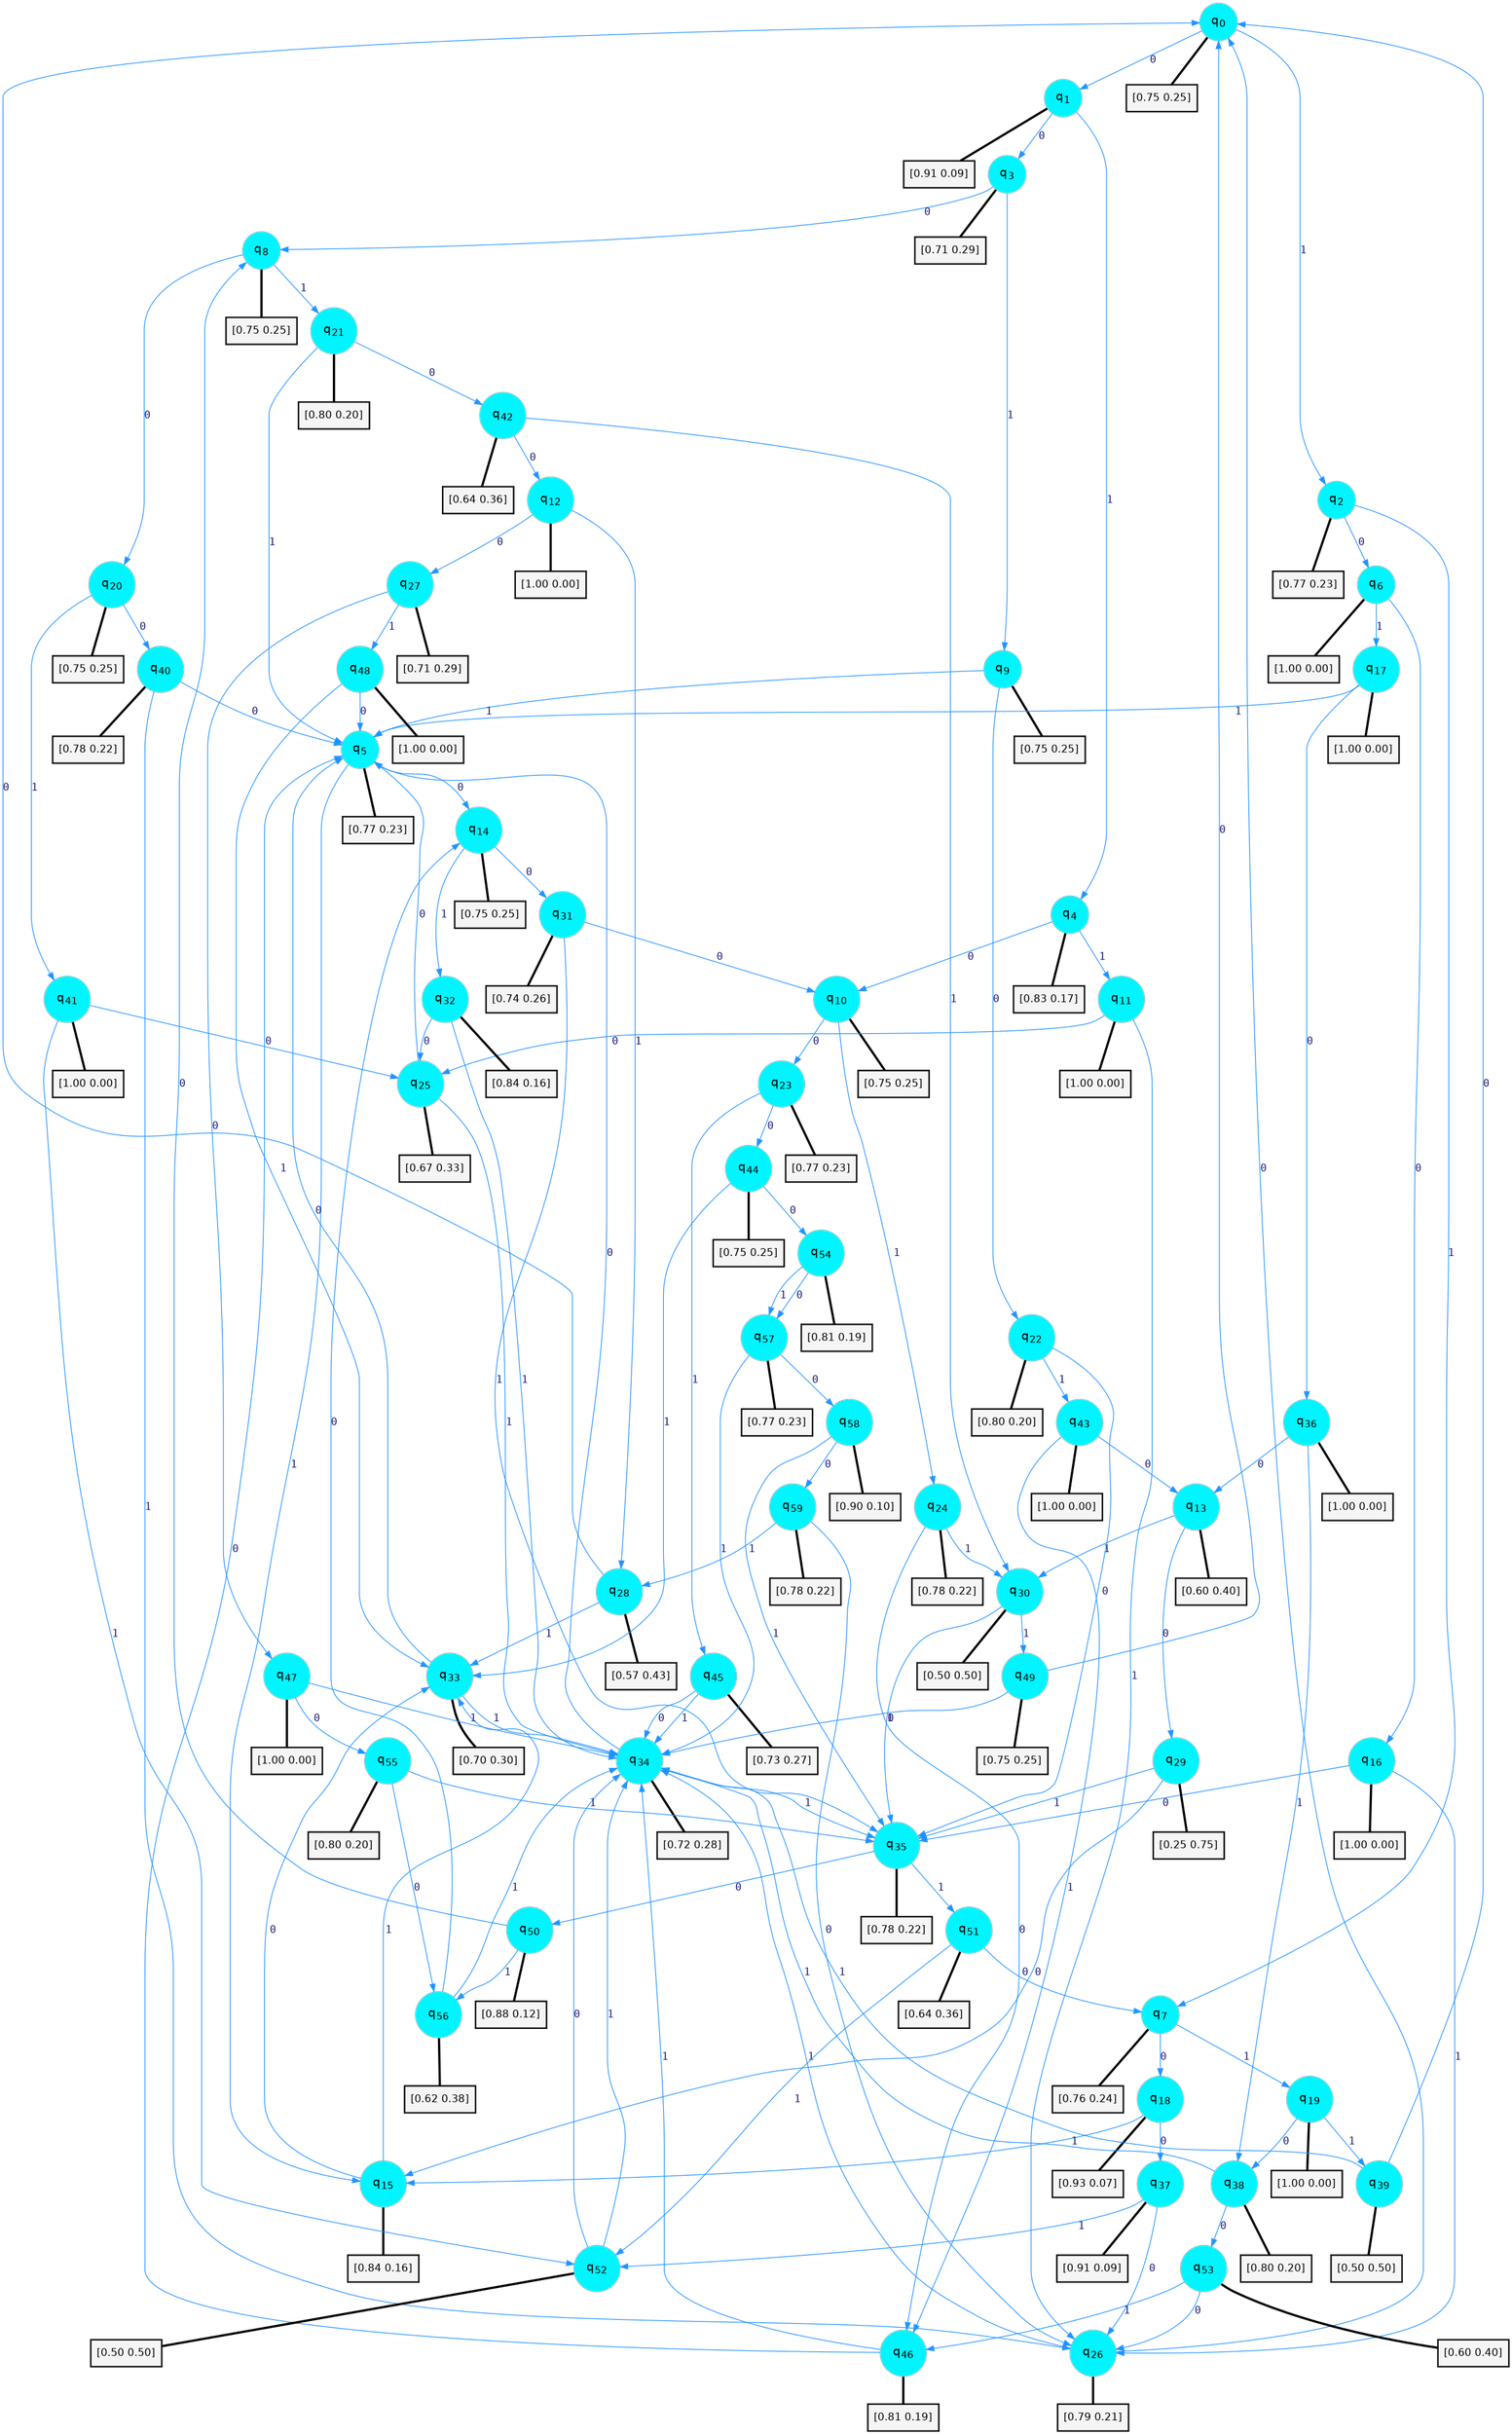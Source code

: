 digraph G {
graph [
bgcolor=transparent, dpi=300, rankdir=TD, size="40,25"];
node [
color=gray, fillcolor=turquoise1, fontcolor=black, fontname=Helvetica, fontsize=16, fontweight=bold, shape=circle, style=filled];
edge [
arrowsize=1, color=dodgerblue1, fontcolor=midnightblue, fontname=courier, fontweight=bold, penwidth=1, style=solid, weight=20];
0[label=<q<SUB>0</SUB>>];
1[label=<q<SUB>1</SUB>>];
2[label=<q<SUB>2</SUB>>];
3[label=<q<SUB>3</SUB>>];
4[label=<q<SUB>4</SUB>>];
5[label=<q<SUB>5</SUB>>];
6[label=<q<SUB>6</SUB>>];
7[label=<q<SUB>7</SUB>>];
8[label=<q<SUB>8</SUB>>];
9[label=<q<SUB>9</SUB>>];
10[label=<q<SUB>10</SUB>>];
11[label=<q<SUB>11</SUB>>];
12[label=<q<SUB>12</SUB>>];
13[label=<q<SUB>13</SUB>>];
14[label=<q<SUB>14</SUB>>];
15[label=<q<SUB>15</SUB>>];
16[label=<q<SUB>16</SUB>>];
17[label=<q<SUB>17</SUB>>];
18[label=<q<SUB>18</SUB>>];
19[label=<q<SUB>19</SUB>>];
20[label=<q<SUB>20</SUB>>];
21[label=<q<SUB>21</SUB>>];
22[label=<q<SUB>22</SUB>>];
23[label=<q<SUB>23</SUB>>];
24[label=<q<SUB>24</SUB>>];
25[label=<q<SUB>25</SUB>>];
26[label=<q<SUB>26</SUB>>];
27[label=<q<SUB>27</SUB>>];
28[label=<q<SUB>28</SUB>>];
29[label=<q<SUB>29</SUB>>];
30[label=<q<SUB>30</SUB>>];
31[label=<q<SUB>31</SUB>>];
32[label=<q<SUB>32</SUB>>];
33[label=<q<SUB>33</SUB>>];
34[label=<q<SUB>34</SUB>>];
35[label=<q<SUB>35</SUB>>];
36[label=<q<SUB>36</SUB>>];
37[label=<q<SUB>37</SUB>>];
38[label=<q<SUB>38</SUB>>];
39[label=<q<SUB>39</SUB>>];
40[label=<q<SUB>40</SUB>>];
41[label=<q<SUB>41</SUB>>];
42[label=<q<SUB>42</SUB>>];
43[label=<q<SUB>43</SUB>>];
44[label=<q<SUB>44</SUB>>];
45[label=<q<SUB>45</SUB>>];
46[label=<q<SUB>46</SUB>>];
47[label=<q<SUB>47</SUB>>];
48[label=<q<SUB>48</SUB>>];
49[label=<q<SUB>49</SUB>>];
50[label=<q<SUB>50</SUB>>];
51[label=<q<SUB>51</SUB>>];
52[label=<q<SUB>52</SUB>>];
53[label=<q<SUB>53</SUB>>];
54[label=<q<SUB>54</SUB>>];
55[label=<q<SUB>55</SUB>>];
56[label=<q<SUB>56</SUB>>];
57[label=<q<SUB>57</SUB>>];
58[label=<q<SUB>58</SUB>>];
59[label=<q<SUB>59</SUB>>];
60[label="[0.75 0.25]", shape=box,fontcolor=black, fontname=Helvetica, fontsize=14, penwidth=2, fillcolor=whitesmoke,color=black];
61[label="[0.91 0.09]", shape=box,fontcolor=black, fontname=Helvetica, fontsize=14, penwidth=2, fillcolor=whitesmoke,color=black];
62[label="[0.77 0.23]", shape=box,fontcolor=black, fontname=Helvetica, fontsize=14, penwidth=2, fillcolor=whitesmoke,color=black];
63[label="[0.71 0.29]", shape=box,fontcolor=black, fontname=Helvetica, fontsize=14, penwidth=2, fillcolor=whitesmoke,color=black];
64[label="[0.83 0.17]", shape=box,fontcolor=black, fontname=Helvetica, fontsize=14, penwidth=2, fillcolor=whitesmoke,color=black];
65[label="[0.77 0.23]", shape=box,fontcolor=black, fontname=Helvetica, fontsize=14, penwidth=2, fillcolor=whitesmoke,color=black];
66[label="[1.00 0.00]", shape=box,fontcolor=black, fontname=Helvetica, fontsize=14, penwidth=2, fillcolor=whitesmoke,color=black];
67[label="[0.76 0.24]", shape=box,fontcolor=black, fontname=Helvetica, fontsize=14, penwidth=2, fillcolor=whitesmoke,color=black];
68[label="[0.75 0.25]", shape=box,fontcolor=black, fontname=Helvetica, fontsize=14, penwidth=2, fillcolor=whitesmoke,color=black];
69[label="[0.75 0.25]", shape=box,fontcolor=black, fontname=Helvetica, fontsize=14, penwidth=2, fillcolor=whitesmoke,color=black];
70[label="[0.75 0.25]", shape=box,fontcolor=black, fontname=Helvetica, fontsize=14, penwidth=2, fillcolor=whitesmoke,color=black];
71[label="[1.00 0.00]", shape=box,fontcolor=black, fontname=Helvetica, fontsize=14, penwidth=2, fillcolor=whitesmoke,color=black];
72[label="[1.00 0.00]", shape=box,fontcolor=black, fontname=Helvetica, fontsize=14, penwidth=2, fillcolor=whitesmoke,color=black];
73[label="[0.60 0.40]", shape=box,fontcolor=black, fontname=Helvetica, fontsize=14, penwidth=2, fillcolor=whitesmoke,color=black];
74[label="[0.75 0.25]", shape=box,fontcolor=black, fontname=Helvetica, fontsize=14, penwidth=2, fillcolor=whitesmoke,color=black];
75[label="[0.84 0.16]", shape=box,fontcolor=black, fontname=Helvetica, fontsize=14, penwidth=2, fillcolor=whitesmoke,color=black];
76[label="[1.00 0.00]", shape=box,fontcolor=black, fontname=Helvetica, fontsize=14, penwidth=2, fillcolor=whitesmoke,color=black];
77[label="[1.00 0.00]", shape=box,fontcolor=black, fontname=Helvetica, fontsize=14, penwidth=2, fillcolor=whitesmoke,color=black];
78[label="[0.93 0.07]", shape=box,fontcolor=black, fontname=Helvetica, fontsize=14, penwidth=2, fillcolor=whitesmoke,color=black];
79[label="[1.00 0.00]", shape=box,fontcolor=black, fontname=Helvetica, fontsize=14, penwidth=2, fillcolor=whitesmoke,color=black];
80[label="[0.75 0.25]", shape=box,fontcolor=black, fontname=Helvetica, fontsize=14, penwidth=2, fillcolor=whitesmoke,color=black];
81[label="[0.80 0.20]", shape=box,fontcolor=black, fontname=Helvetica, fontsize=14, penwidth=2, fillcolor=whitesmoke,color=black];
82[label="[0.80 0.20]", shape=box,fontcolor=black, fontname=Helvetica, fontsize=14, penwidth=2, fillcolor=whitesmoke,color=black];
83[label="[0.77 0.23]", shape=box,fontcolor=black, fontname=Helvetica, fontsize=14, penwidth=2, fillcolor=whitesmoke,color=black];
84[label="[0.78 0.22]", shape=box,fontcolor=black, fontname=Helvetica, fontsize=14, penwidth=2, fillcolor=whitesmoke,color=black];
85[label="[0.67 0.33]", shape=box,fontcolor=black, fontname=Helvetica, fontsize=14, penwidth=2, fillcolor=whitesmoke,color=black];
86[label="[0.79 0.21]", shape=box,fontcolor=black, fontname=Helvetica, fontsize=14, penwidth=2, fillcolor=whitesmoke,color=black];
87[label="[0.71 0.29]", shape=box,fontcolor=black, fontname=Helvetica, fontsize=14, penwidth=2, fillcolor=whitesmoke,color=black];
88[label="[0.57 0.43]", shape=box,fontcolor=black, fontname=Helvetica, fontsize=14, penwidth=2, fillcolor=whitesmoke,color=black];
89[label="[0.25 0.75]", shape=box,fontcolor=black, fontname=Helvetica, fontsize=14, penwidth=2, fillcolor=whitesmoke,color=black];
90[label="[0.50 0.50]", shape=box,fontcolor=black, fontname=Helvetica, fontsize=14, penwidth=2, fillcolor=whitesmoke,color=black];
91[label="[0.74 0.26]", shape=box,fontcolor=black, fontname=Helvetica, fontsize=14, penwidth=2, fillcolor=whitesmoke,color=black];
92[label="[0.84 0.16]", shape=box,fontcolor=black, fontname=Helvetica, fontsize=14, penwidth=2, fillcolor=whitesmoke,color=black];
93[label="[0.70 0.30]", shape=box,fontcolor=black, fontname=Helvetica, fontsize=14, penwidth=2, fillcolor=whitesmoke,color=black];
94[label="[0.72 0.28]", shape=box,fontcolor=black, fontname=Helvetica, fontsize=14, penwidth=2, fillcolor=whitesmoke,color=black];
95[label="[0.78 0.22]", shape=box,fontcolor=black, fontname=Helvetica, fontsize=14, penwidth=2, fillcolor=whitesmoke,color=black];
96[label="[1.00 0.00]", shape=box,fontcolor=black, fontname=Helvetica, fontsize=14, penwidth=2, fillcolor=whitesmoke,color=black];
97[label="[0.91 0.09]", shape=box,fontcolor=black, fontname=Helvetica, fontsize=14, penwidth=2, fillcolor=whitesmoke,color=black];
98[label="[0.80 0.20]", shape=box,fontcolor=black, fontname=Helvetica, fontsize=14, penwidth=2, fillcolor=whitesmoke,color=black];
99[label="[0.50 0.50]", shape=box,fontcolor=black, fontname=Helvetica, fontsize=14, penwidth=2, fillcolor=whitesmoke,color=black];
100[label="[0.78 0.22]", shape=box,fontcolor=black, fontname=Helvetica, fontsize=14, penwidth=2, fillcolor=whitesmoke,color=black];
101[label="[1.00 0.00]", shape=box,fontcolor=black, fontname=Helvetica, fontsize=14, penwidth=2, fillcolor=whitesmoke,color=black];
102[label="[0.64 0.36]", shape=box,fontcolor=black, fontname=Helvetica, fontsize=14, penwidth=2, fillcolor=whitesmoke,color=black];
103[label="[1.00 0.00]", shape=box,fontcolor=black, fontname=Helvetica, fontsize=14, penwidth=2, fillcolor=whitesmoke,color=black];
104[label="[0.75 0.25]", shape=box,fontcolor=black, fontname=Helvetica, fontsize=14, penwidth=2, fillcolor=whitesmoke,color=black];
105[label="[0.73 0.27]", shape=box,fontcolor=black, fontname=Helvetica, fontsize=14, penwidth=2, fillcolor=whitesmoke,color=black];
106[label="[0.81 0.19]", shape=box,fontcolor=black, fontname=Helvetica, fontsize=14, penwidth=2, fillcolor=whitesmoke,color=black];
107[label="[1.00 0.00]", shape=box,fontcolor=black, fontname=Helvetica, fontsize=14, penwidth=2, fillcolor=whitesmoke,color=black];
108[label="[1.00 0.00]", shape=box,fontcolor=black, fontname=Helvetica, fontsize=14, penwidth=2, fillcolor=whitesmoke,color=black];
109[label="[0.75 0.25]", shape=box,fontcolor=black, fontname=Helvetica, fontsize=14, penwidth=2, fillcolor=whitesmoke,color=black];
110[label="[0.88 0.12]", shape=box,fontcolor=black, fontname=Helvetica, fontsize=14, penwidth=2, fillcolor=whitesmoke,color=black];
111[label="[0.64 0.36]", shape=box,fontcolor=black, fontname=Helvetica, fontsize=14, penwidth=2, fillcolor=whitesmoke,color=black];
112[label="[0.50 0.50]", shape=box,fontcolor=black, fontname=Helvetica, fontsize=14, penwidth=2, fillcolor=whitesmoke,color=black];
113[label="[0.60 0.40]", shape=box,fontcolor=black, fontname=Helvetica, fontsize=14, penwidth=2, fillcolor=whitesmoke,color=black];
114[label="[0.81 0.19]", shape=box,fontcolor=black, fontname=Helvetica, fontsize=14, penwidth=2, fillcolor=whitesmoke,color=black];
115[label="[0.80 0.20]", shape=box,fontcolor=black, fontname=Helvetica, fontsize=14, penwidth=2, fillcolor=whitesmoke,color=black];
116[label="[0.62 0.38]", shape=box,fontcolor=black, fontname=Helvetica, fontsize=14, penwidth=2, fillcolor=whitesmoke,color=black];
117[label="[0.77 0.23]", shape=box,fontcolor=black, fontname=Helvetica, fontsize=14, penwidth=2, fillcolor=whitesmoke,color=black];
118[label="[0.90 0.10]", shape=box,fontcolor=black, fontname=Helvetica, fontsize=14, penwidth=2, fillcolor=whitesmoke,color=black];
119[label="[0.78 0.22]", shape=box,fontcolor=black, fontname=Helvetica, fontsize=14, penwidth=2, fillcolor=whitesmoke,color=black];
0->1 [label=0];
0->2 [label=1];
0->60 [arrowhead=none, penwidth=3,color=black];
1->3 [label=0];
1->4 [label=1];
1->61 [arrowhead=none, penwidth=3,color=black];
2->6 [label=0];
2->7 [label=1];
2->62 [arrowhead=none, penwidth=3,color=black];
3->8 [label=0];
3->9 [label=1];
3->63 [arrowhead=none, penwidth=3,color=black];
4->10 [label=0];
4->11 [label=1];
4->64 [arrowhead=none, penwidth=3,color=black];
5->14 [label=0];
5->15 [label=1];
5->65 [arrowhead=none, penwidth=3,color=black];
6->16 [label=0];
6->17 [label=1];
6->66 [arrowhead=none, penwidth=3,color=black];
7->18 [label=0];
7->19 [label=1];
7->67 [arrowhead=none, penwidth=3,color=black];
8->20 [label=0];
8->21 [label=1];
8->68 [arrowhead=none, penwidth=3,color=black];
9->22 [label=0];
9->5 [label=1];
9->69 [arrowhead=none, penwidth=3,color=black];
10->23 [label=0];
10->24 [label=1];
10->70 [arrowhead=none, penwidth=3,color=black];
11->25 [label=0];
11->26 [label=1];
11->71 [arrowhead=none, penwidth=3,color=black];
12->27 [label=0];
12->28 [label=1];
12->72 [arrowhead=none, penwidth=3,color=black];
13->29 [label=0];
13->30 [label=1];
13->73 [arrowhead=none, penwidth=3,color=black];
14->31 [label=0];
14->32 [label=1];
14->74 [arrowhead=none, penwidth=3,color=black];
15->33 [label=0];
15->33 [label=1];
15->75 [arrowhead=none, penwidth=3,color=black];
16->35 [label=0];
16->26 [label=1];
16->76 [arrowhead=none, penwidth=3,color=black];
17->36 [label=0];
17->5 [label=1];
17->77 [arrowhead=none, penwidth=3,color=black];
18->37 [label=0];
18->15 [label=1];
18->78 [arrowhead=none, penwidth=3,color=black];
19->38 [label=0];
19->39 [label=1];
19->79 [arrowhead=none, penwidth=3,color=black];
20->40 [label=0];
20->41 [label=1];
20->80 [arrowhead=none, penwidth=3,color=black];
21->42 [label=0];
21->5 [label=1];
21->81 [arrowhead=none, penwidth=3,color=black];
22->35 [label=0];
22->43 [label=1];
22->82 [arrowhead=none, penwidth=3,color=black];
23->44 [label=0];
23->45 [label=1];
23->83 [arrowhead=none, penwidth=3,color=black];
24->46 [label=0];
24->30 [label=1];
24->84 [arrowhead=none, penwidth=3,color=black];
25->5 [label=0];
25->34 [label=1];
25->85 [arrowhead=none, penwidth=3,color=black];
26->0 [label=0];
26->34 [label=1];
26->86 [arrowhead=none, penwidth=3,color=black];
27->47 [label=0];
27->48 [label=1];
27->87 [arrowhead=none, penwidth=3,color=black];
28->0 [label=0];
28->33 [label=1];
28->88 [arrowhead=none, penwidth=3,color=black];
29->15 [label=0];
29->35 [label=1];
29->89 [arrowhead=none, penwidth=3,color=black];
30->35 [label=0];
30->49 [label=1];
30->90 [arrowhead=none, penwidth=3,color=black];
31->10 [label=0];
31->35 [label=1];
31->91 [arrowhead=none, penwidth=3,color=black];
32->25 [label=0];
32->34 [label=1];
32->92 [arrowhead=none, penwidth=3,color=black];
33->5 [label=0];
33->34 [label=1];
33->93 [arrowhead=none, penwidth=3,color=black];
34->5 [label=0];
34->35 [label=1];
34->94 [arrowhead=none, penwidth=3,color=black];
35->50 [label=0];
35->51 [label=1];
35->95 [arrowhead=none, penwidth=3,color=black];
36->13 [label=0];
36->38 [label=1];
36->96 [arrowhead=none, penwidth=3,color=black];
37->26 [label=0];
37->52 [label=1];
37->97 [arrowhead=none, penwidth=3,color=black];
38->53 [label=0];
38->34 [label=1];
38->98 [arrowhead=none, penwidth=3,color=black];
39->0 [label=0];
39->34 [label=1];
39->99 [arrowhead=none, penwidth=3,color=black];
40->5 [label=0];
40->26 [label=1];
40->100 [arrowhead=none, penwidth=3,color=black];
41->25 [label=0];
41->52 [label=1];
41->101 [arrowhead=none, penwidth=3,color=black];
42->12 [label=0];
42->30 [label=1];
42->102 [arrowhead=none, penwidth=3,color=black];
43->13 [label=0];
43->46 [label=1];
43->103 [arrowhead=none, penwidth=3,color=black];
44->54 [label=0];
44->33 [label=1];
44->104 [arrowhead=none, penwidth=3,color=black];
45->34 [label=0];
45->34 [label=1];
45->105 [arrowhead=none, penwidth=3,color=black];
46->5 [label=0];
46->34 [label=1];
46->106 [arrowhead=none, penwidth=3,color=black];
47->55 [label=0];
47->34 [label=1];
47->107 [arrowhead=none, penwidth=3,color=black];
48->5 [label=0];
48->33 [label=1];
48->108 [arrowhead=none, penwidth=3,color=black];
49->0 [label=0];
49->34 [label=1];
49->109 [arrowhead=none, penwidth=3,color=black];
50->8 [label=0];
50->56 [label=1];
50->110 [arrowhead=none, penwidth=3,color=black];
51->7 [label=0];
51->52 [label=1];
51->111 [arrowhead=none, penwidth=3,color=black];
52->34 [label=0];
52->34 [label=1];
52->112 [arrowhead=none, penwidth=3,color=black];
53->26 [label=0];
53->46 [label=1];
53->113 [arrowhead=none, penwidth=3,color=black];
54->57 [label=0];
54->57 [label=1];
54->114 [arrowhead=none, penwidth=3,color=black];
55->56 [label=0];
55->35 [label=1];
55->115 [arrowhead=none, penwidth=3,color=black];
56->14 [label=0];
56->34 [label=1];
56->116 [arrowhead=none, penwidth=3,color=black];
57->58 [label=0];
57->34 [label=1];
57->117 [arrowhead=none, penwidth=3,color=black];
58->59 [label=0];
58->35 [label=1];
58->118 [arrowhead=none, penwidth=3,color=black];
59->26 [label=0];
59->28 [label=1];
59->119 [arrowhead=none, penwidth=3,color=black];
}
